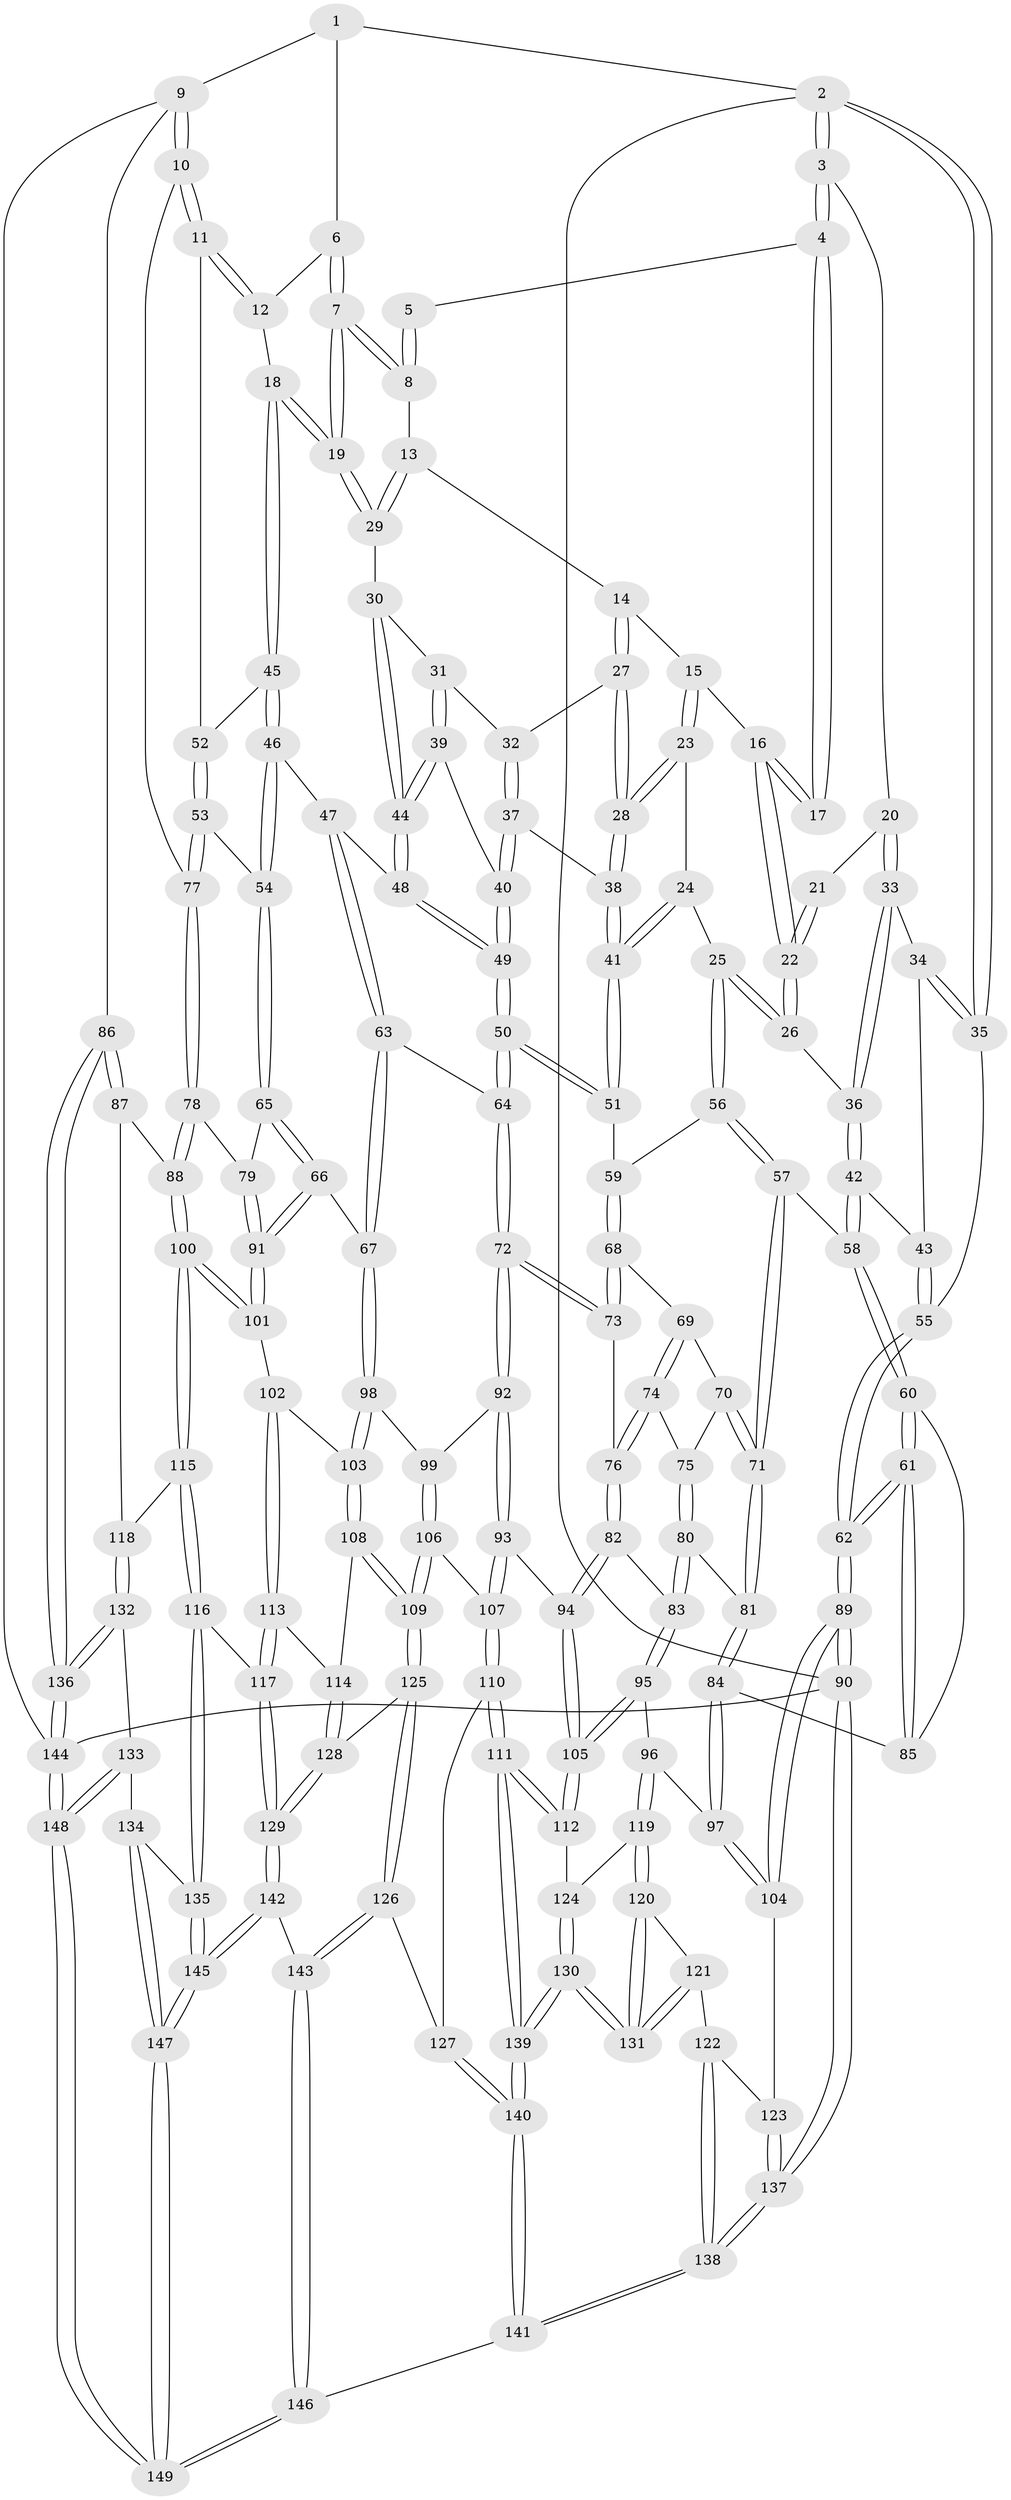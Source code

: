 // Generated by graph-tools (version 1.1) at 2025/02/03/09/25 05:02:21]
// undirected, 149 vertices, 369 edges
graph export_dot {
graph [start="1"]
  node [color=gray90,style=filled];
  1 [pos="+0.898002790624317+0"];
  2 [pos="+0+0"];
  3 [pos="+0+0"];
  4 [pos="+0.42775451762016015+0"];
  5 [pos="+0.662214903929973+0"];
  6 [pos="+0.885721988417996+0"];
  7 [pos="+0.7928872290139128+0.14551879051894678"];
  8 [pos="+0.6628913377698143+0.027971224182069352"];
  9 [pos="+1+0.29283558212564587"];
  10 [pos="+1+0.291669728471859"];
  11 [pos="+1+0.28268009620721574"];
  12 [pos="+0.9332596511511029+0.07616783912805443"];
  13 [pos="+0.607091535544959+0.12797147828570488"];
  14 [pos="+0.5446339447691421+0.13084909469627926"];
  15 [pos="+0.425865610613134+0.06524310248934571"];
  16 [pos="+0.41987874382038554+0.05789665309807819"];
  17 [pos="+0.4163127405403449+0.03972807822476832"];
  18 [pos="+0.8075460933789841+0.20443871451012963"];
  19 [pos="+0.8029329033983398+0.20091014195234014"];
  20 [pos="+0.12504314099455158+0.07084189314234175"];
  21 [pos="+0.18472045512929294+0.08917868126168682"];
  22 [pos="+0.30262313839196103+0.18536412958928447"];
  23 [pos="+0.4365512702426099+0.20844429817702942"];
  24 [pos="+0.43069888402321205+0.21678474176333656"];
  25 [pos="+0.30215203944097796+0.28410813038031274"];
  26 [pos="+0.2928179567455385+0.26813085601327746"];
  27 [pos="+0.532457762381019+0.19230576179190406"];
  28 [pos="+0.4901698221366878+0.22965905724634644"];
  29 [pos="+0.6700018299589612+0.2155487887247225"];
  30 [pos="+0.6643836207161008+0.22407914707110413"];
  31 [pos="+0.5536226079466645+0.21885434561452805"];
  32 [pos="+0.5437890681741984+0.21137749201001474"];
  33 [pos="+0.12041610385715512+0.18622172581535817"];
  34 [pos="+0.10239198974586168+0.20399568481487554"];
  35 [pos="+0+0.1445876061949352"];
  36 [pos="+0.18810433994914946+0.2428090330201886"];
  37 [pos="+0.5295514201868998+0.2823313378953364"];
  38 [pos="+0.5066792710544639+0.2843923745401461"];
  39 [pos="+0.5829239653293102+0.286382813746024"];
  40 [pos="+0.5750836158527799+0.2894954206934222"];
  41 [pos="+0.45635382685201803+0.3350745914822075"];
  42 [pos="+0.12048533616802017+0.3838544655876254"];
  43 [pos="+0.05715244695759699+0.2782849831680524"];
  44 [pos="+0.6374328996975814+0.27798689704861057"];
  45 [pos="+0.8085056008376974+0.2056187283454326"];
  46 [pos="+0.7514990575030931+0.4062969669162422"];
  47 [pos="+0.7081573925434316+0.4096150659504003"];
  48 [pos="+0.6421002578010809+0.29210837995585237"];
  49 [pos="+0.5316213699726441+0.4502218007995762"];
  50 [pos="+0.5231832169084334+0.47144915202855175"];
  51 [pos="+0.42372490186788875+0.3968202588100301"];
  52 [pos="+0.8453179060123968+0.22066122684264985"];
  53 [pos="+0.8728656859085495+0.44368241670318687"];
  54 [pos="+0.794604045761958+0.4322605228771408"];
  55 [pos="+0+0.31121116518783987"];
  56 [pos="+0.31781799268500016+0.3593565266374515"];
  57 [pos="+0.14922911229156124+0.4378723373618678"];
  58 [pos="+0.13103365820574586+0.43152778775831346"];
  59 [pos="+0.3643464241654663+0.39022418392722363"];
  60 [pos="+0.05220345041277335+0.45918405953343566"];
  61 [pos="+0+0.4874327840900832"];
  62 [pos="+0+0.4878898814231486"];
  63 [pos="+0.5777540448049651+0.507638389089045"];
  64 [pos="+0.5418749518638667+0.4968136405108134"];
  65 [pos="+0.7652902175963422+0.5433535244511485"];
  66 [pos="+0.6239933193309768+0.5498309686334572"];
  67 [pos="+0.597966208481055+0.5383848192721841"];
  68 [pos="+0.3364930236684555+0.4826128554704396"];
  69 [pos="+0.3228910501968792+0.4925646691418487"];
  70 [pos="+0.2712619874827876+0.5074995329912494"];
  71 [pos="+0.18667192916586733+0.5243108362728833"];
  72 [pos="+0.4599682681221053+0.5837747626101101"];
  73 [pos="+0.36256186264301526+0.5797342821863758"];
  74 [pos="+0.29040542107345124+0.5437571980556164"];
  75 [pos="+0.28805827146048985+0.5446018183259875"];
  76 [pos="+0.348265651699861+0.5908037607827293"];
  77 [pos="+0.8854058432529567+0.44804359407239835"];
  78 [pos="+0.9017560601825654+0.5728548902848818"];
  79 [pos="+0.7824476750076738+0.5776586591862978"];
  80 [pos="+0.2165568110494177+0.5770391741428705"];
  81 [pos="+0.19237691959559053+0.5536670864742629"];
  82 [pos="+0.3469652907523527+0.5923760101831086"];
  83 [pos="+0.2463924785953717+0.627275094737028"];
  84 [pos="+0.10031851193137009+0.628629850073306"];
  85 [pos="+0.09294555908051454+0.6199953175482639"];
  86 [pos="+1+0.65252604131125"];
  87 [pos="+0.9541413569841175+0.654442873756321"];
  88 [pos="+0.9510360379162922+0.6538081683187578"];
  89 [pos="+0+0.7279604114398935"];
  90 [pos="+0+1"];
  91 [pos="+0.7448831527743796+0.6475283668957378"];
  92 [pos="+0.4553762554523262+0.6328459369610705"];
  93 [pos="+0.41393040518175594+0.695505164364113"];
  94 [pos="+0.3618671232335727+0.6992590118580851"];
  95 [pos="+0.2452550028289112+0.65511372896591"];
  96 [pos="+0.11996628870766286+0.7234219087955277"];
  97 [pos="+0.08874994438792963+0.7083391176868773"];
  98 [pos="+0.5975615155744548+0.6599989745177085"];
  99 [pos="+0.5179877983887867+0.6911249258819216"];
  100 [pos="+0.8376499308166417+0.725085194904144"];
  101 [pos="+0.7534188502335626+0.6822473279990505"];
  102 [pos="+0.7001906794651136+0.7115991164264582"];
  103 [pos="+0.6082771408826565+0.6800591114326426"];
  104 [pos="+0+0.7425532986082827"];
  105 [pos="+0.30564582921219907+0.7344625990191098"];
  106 [pos="+0.5035888356027485+0.7561753077701454"];
  107 [pos="+0.45544898349973995+0.7587494214019338"];
  108 [pos="+0.5879512557175505+0.7542431333994737"];
  109 [pos="+0.5529990957813418+0.7890232601414328"];
  110 [pos="+0.4168506534722905+0.8203181863947596"];
  111 [pos="+0.31236157900343353+0.8528358892936104"];
  112 [pos="+0.2942528616339374+0.805497648235024"];
  113 [pos="+0.6837635434443864+0.7682385418003825"];
  114 [pos="+0.6715142476566653+0.7773933513920971"];
  115 [pos="+0.8299805582152168+0.780259603576225"];
  116 [pos="+0.8026525170619142+0.8431995304245047"];
  117 [pos="+0.7860728928173356+0.8462983993895122"];
  118 [pos="+0.9540709817769745+0.8363064330913904"];
  119 [pos="+0.14465527793274408+0.7619298915093267"];
  120 [pos="+0.13157841063816503+0.7999758121470444"];
  121 [pos="+0.08204417013119421+0.8561189917929661"];
  122 [pos="+0.07710979389676845+0.8571540028208806"];
  123 [pos="+0.05184102603067413+0.8453033049510573"];
  124 [pos="+0.16477971398446184+0.7719332876150614"];
  125 [pos="+0.5568116213971519+0.8137259557952814"];
  126 [pos="+0.511658086018661+0.8791875026724297"];
  127 [pos="+0.4986937792562582+0.8788461118115138"];
  128 [pos="+0.6435926308772324+0.8566031411854196"];
  129 [pos="+0.6737123971878783+0.9114033168173898"];
  130 [pos="+0.18843983119212604+0.9276893417152923"];
  131 [pos="+0.15554205634686755+0.8927429246335296"];
  132 [pos="+0.9788781759765387+0.8791744540795903"];
  133 [pos="+0.8890121343105726+0.912857026614792"];
  134 [pos="+0.8410777863446076+0.887113845894808"];
  135 [pos="+0.819272175210725+0.8668849187053148"];
  136 [pos="+1+0.9730218499943993"];
  137 [pos="+0+1"];
  138 [pos="+0.042432431438438646+1"];
  139 [pos="+0.27138639154314276+1"];
  140 [pos="+0.2720457433460113+1"];
  141 [pos="+0.2537217523548888+1"];
  142 [pos="+0.6618986279610087+0.9505615663895988"];
  143 [pos="+0.5425312012124345+0.9300379447236815"];
  144 [pos="+1+1"];
  145 [pos="+0.704369457476527+1"];
  146 [pos="+0.3797297743967025+1"];
  147 [pos="+0.725675788097762+1"];
  148 [pos="+0.9194575162838869+1"];
  149 [pos="+0.727060154895003+1"];
  1 -- 2;
  1 -- 6;
  1 -- 9;
  2 -- 3;
  2 -- 3;
  2 -- 35;
  2 -- 35;
  2 -- 90;
  3 -- 4;
  3 -- 4;
  3 -- 20;
  4 -- 5;
  4 -- 17;
  4 -- 17;
  5 -- 8;
  5 -- 8;
  6 -- 7;
  6 -- 7;
  6 -- 12;
  7 -- 8;
  7 -- 8;
  7 -- 19;
  7 -- 19;
  8 -- 13;
  9 -- 10;
  9 -- 10;
  9 -- 86;
  9 -- 144;
  10 -- 11;
  10 -- 11;
  10 -- 77;
  11 -- 12;
  11 -- 12;
  11 -- 52;
  12 -- 18;
  13 -- 14;
  13 -- 29;
  13 -- 29;
  14 -- 15;
  14 -- 27;
  14 -- 27;
  15 -- 16;
  15 -- 23;
  15 -- 23;
  16 -- 17;
  16 -- 17;
  16 -- 22;
  16 -- 22;
  18 -- 19;
  18 -- 19;
  18 -- 45;
  18 -- 45;
  19 -- 29;
  19 -- 29;
  20 -- 21;
  20 -- 33;
  20 -- 33;
  21 -- 22;
  21 -- 22;
  22 -- 26;
  22 -- 26;
  23 -- 24;
  23 -- 28;
  23 -- 28;
  24 -- 25;
  24 -- 41;
  24 -- 41;
  25 -- 26;
  25 -- 26;
  25 -- 56;
  25 -- 56;
  26 -- 36;
  27 -- 28;
  27 -- 28;
  27 -- 32;
  28 -- 38;
  28 -- 38;
  29 -- 30;
  30 -- 31;
  30 -- 44;
  30 -- 44;
  31 -- 32;
  31 -- 39;
  31 -- 39;
  32 -- 37;
  32 -- 37;
  33 -- 34;
  33 -- 36;
  33 -- 36;
  34 -- 35;
  34 -- 35;
  34 -- 43;
  35 -- 55;
  36 -- 42;
  36 -- 42;
  37 -- 38;
  37 -- 40;
  37 -- 40;
  38 -- 41;
  38 -- 41;
  39 -- 40;
  39 -- 44;
  39 -- 44;
  40 -- 49;
  40 -- 49;
  41 -- 51;
  41 -- 51;
  42 -- 43;
  42 -- 58;
  42 -- 58;
  43 -- 55;
  43 -- 55;
  44 -- 48;
  44 -- 48;
  45 -- 46;
  45 -- 46;
  45 -- 52;
  46 -- 47;
  46 -- 54;
  46 -- 54;
  47 -- 48;
  47 -- 63;
  47 -- 63;
  48 -- 49;
  48 -- 49;
  49 -- 50;
  49 -- 50;
  50 -- 51;
  50 -- 51;
  50 -- 64;
  50 -- 64;
  51 -- 59;
  52 -- 53;
  52 -- 53;
  53 -- 54;
  53 -- 77;
  53 -- 77;
  54 -- 65;
  54 -- 65;
  55 -- 62;
  55 -- 62;
  56 -- 57;
  56 -- 57;
  56 -- 59;
  57 -- 58;
  57 -- 71;
  57 -- 71;
  58 -- 60;
  58 -- 60;
  59 -- 68;
  59 -- 68;
  60 -- 61;
  60 -- 61;
  60 -- 85;
  61 -- 62;
  61 -- 62;
  61 -- 85;
  61 -- 85;
  62 -- 89;
  62 -- 89;
  63 -- 64;
  63 -- 67;
  63 -- 67;
  64 -- 72;
  64 -- 72;
  65 -- 66;
  65 -- 66;
  65 -- 79;
  66 -- 67;
  66 -- 91;
  66 -- 91;
  67 -- 98;
  67 -- 98;
  68 -- 69;
  68 -- 73;
  68 -- 73;
  69 -- 70;
  69 -- 74;
  69 -- 74;
  70 -- 71;
  70 -- 71;
  70 -- 75;
  71 -- 81;
  71 -- 81;
  72 -- 73;
  72 -- 73;
  72 -- 92;
  72 -- 92;
  73 -- 76;
  74 -- 75;
  74 -- 76;
  74 -- 76;
  75 -- 80;
  75 -- 80;
  76 -- 82;
  76 -- 82;
  77 -- 78;
  77 -- 78;
  78 -- 79;
  78 -- 88;
  78 -- 88;
  79 -- 91;
  79 -- 91;
  80 -- 81;
  80 -- 83;
  80 -- 83;
  81 -- 84;
  81 -- 84;
  82 -- 83;
  82 -- 94;
  82 -- 94;
  83 -- 95;
  83 -- 95;
  84 -- 85;
  84 -- 97;
  84 -- 97;
  86 -- 87;
  86 -- 87;
  86 -- 136;
  86 -- 136;
  87 -- 88;
  87 -- 118;
  88 -- 100;
  88 -- 100;
  89 -- 90;
  89 -- 90;
  89 -- 104;
  89 -- 104;
  90 -- 137;
  90 -- 137;
  90 -- 144;
  91 -- 101;
  91 -- 101;
  92 -- 93;
  92 -- 93;
  92 -- 99;
  93 -- 94;
  93 -- 107;
  93 -- 107;
  94 -- 105;
  94 -- 105;
  95 -- 96;
  95 -- 105;
  95 -- 105;
  96 -- 97;
  96 -- 119;
  96 -- 119;
  97 -- 104;
  97 -- 104;
  98 -- 99;
  98 -- 103;
  98 -- 103;
  99 -- 106;
  99 -- 106;
  100 -- 101;
  100 -- 101;
  100 -- 115;
  100 -- 115;
  101 -- 102;
  102 -- 103;
  102 -- 113;
  102 -- 113;
  103 -- 108;
  103 -- 108;
  104 -- 123;
  105 -- 112;
  105 -- 112;
  106 -- 107;
  106 -- 109;
  106 -- 109;
  107 -- 110;
  107 -- 110;
  108 -- 109;
  108 -- 109;
  108 -- 114;
  109 -- 125;
  109 -- 125;
  110 -- 111;
  110 -- 111;
  110 -- 127;
  111 -- 112;
  111 -- 112;
  111 -- 139;
  111 -- 139;
  112 -- 124;
  113 -- 114;
  113 -- 117;
  113 -- 117;
  114 -- 128;
  114 -- 128;
  115 -- 116;
  115 -- 116;
  115 -- 118;
  116 -- 117;
  116 -- 135;
  116 -- 135;
  117 -- 129;
  117 -- 129;
  118 -- 132;
  118 -- 132;
  119 -- 120;
  119 -- 120;
  119 -- 124;
  120 -- 121;
  120 -- 131;
  120 -- 131;
  121 -- 122;
  121 -- 131;
  121 -- 131;
  122 -- 123;
  122 -- 138;
  122 -- 138;
  123 -- 137;
  123 -- 137;
  124 -- 130;
  124 -- 130;
  125 -- 126;
  125 -- 126;
  125 -- 128;
  126 -- 127;
  126 -- 143;
  126 -- 143;
  127 -- 140;
  127 -- 140;
  128 -- 129;
  128 -- 129;
  129 -- 142;
  129 -- 142;
  130 -- 131;
  130 -- 131;
  130 -- 139;
  130 -- 139;
  132 -- 133;
  132 -- 136;
  132 -- 136;
  133 -- 134;
  133 -- 148;
  133 -- 148;
  134 -- 135;
  134 -- 147;
  134 -- 147;
  135 -- 145;
  135 -- 145;
  136 -- 144;
  136 -- 144;
  137 -- 138;
  137 -- 138;
  138 -- 141;
  138 -- 141;
  139 -- 140;
  139 -- 140;
  140 -- 141;
  140 -- 141;
  141 -- 146;
  142 -- 143;
  142 -- 145;
  142 -- 145;
  143 -- 146;
  143 -- 146;
  144 -- 148;
  144 -- 148;
  145 -- 147;
  145 -- 147;
  146 -- 149;
  146 -- 149;
  147 -- 149;
  147 -- 149;
  148 -- 149;
  148 -- 149;
}

